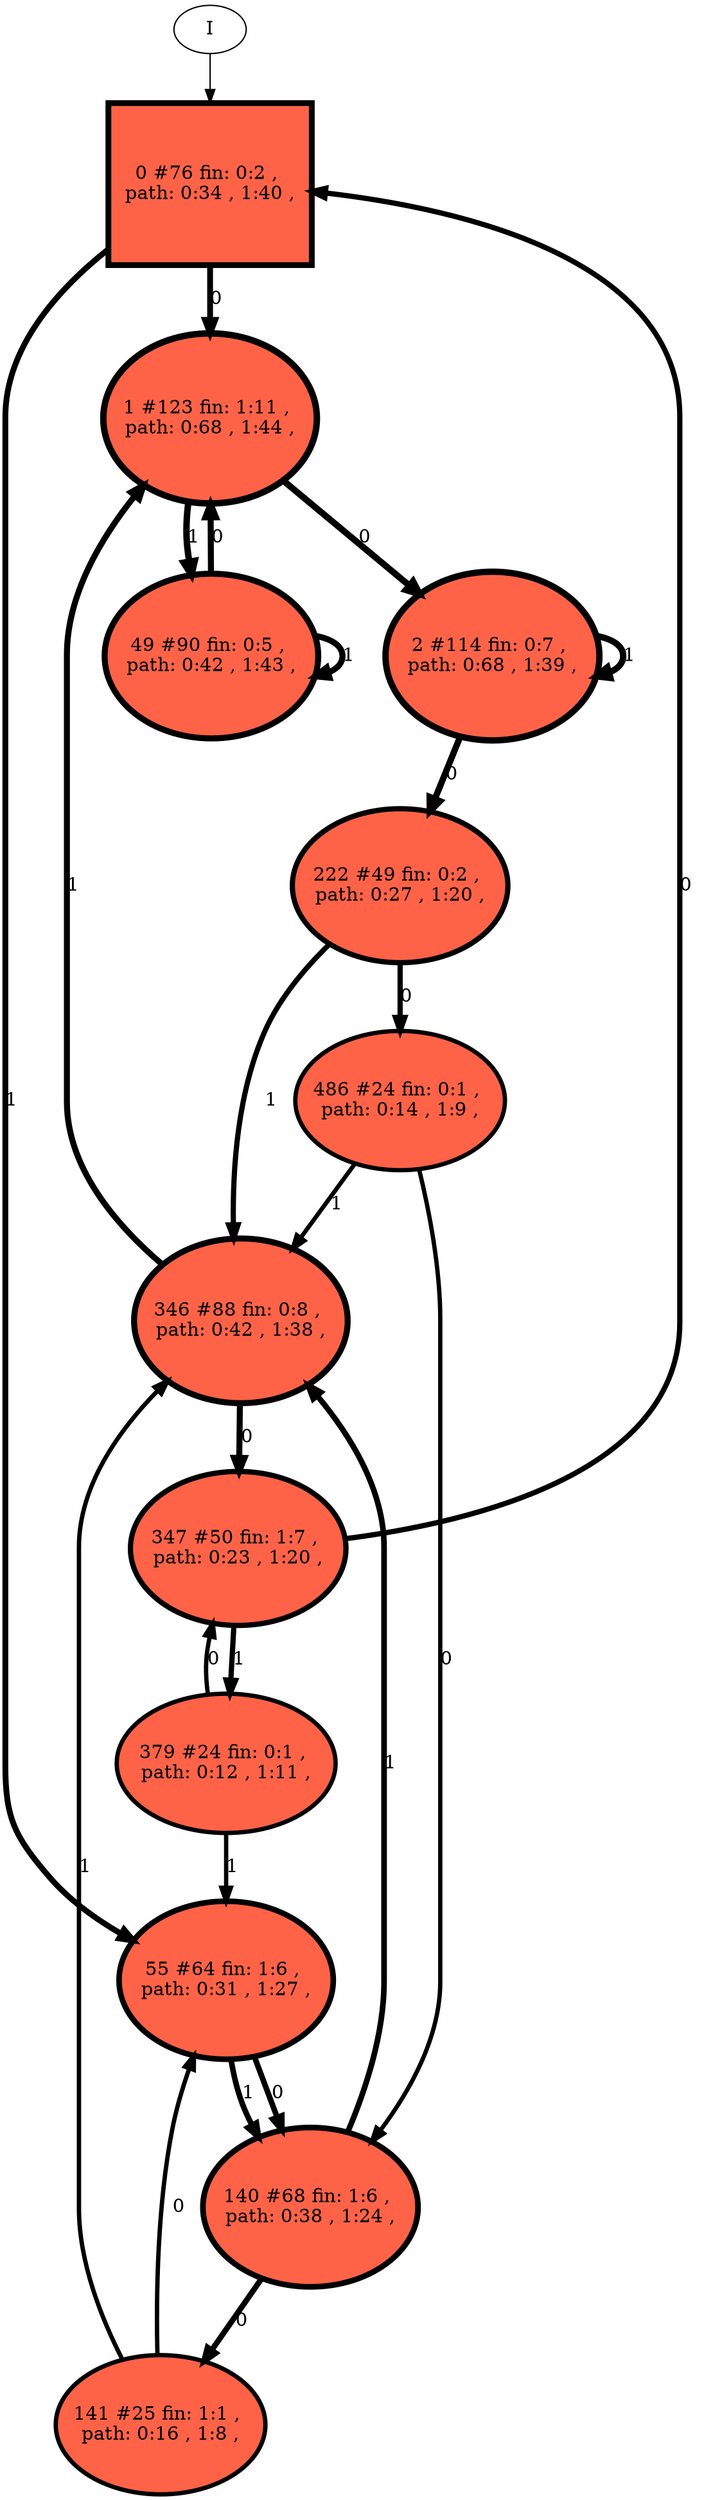 // produced with flexfringe // 
digraph DFA {
	0 [label="root" shape=box];
		I -> 0;
	0 [ label="0 #76 fin: 0:2 , 
 path: 0:34 , 1:40 , " , style=filled, fillcolor="tomato", width=1.67594, height=1.67594, penwidth=4.34381];
		0 -> 1 [label="0 " , penwidth=4.34381 ];
		0 -> 55 [label="1 " , penwidth=4.34381 ];
	1 [ label="1 #123 fin: 1:11 , 
 path: 0:68 , 1:44 , " , style=filled, fillcolor="tomato", width=1.76135, height=1.76135, penwidth=4.82028];
		1 -> 2 [label="0 " , penwidth=4.82028 ];
		1 -> 49 [label="1 " , penwidth=4.82028 ];
	55 [ label="55 #64 fin: 1:6 , 
 path: 0:31 , 1:27 , " , style=filled, fillcolor="tomato", width=1.64372, height=1.64372, penwidth=4.17439];
		55 -> 140 [label="0 " , penwidth=4.17439 ];
		55 -> 140 [label="1 " , penwidth=4.17439 ];
	2 [ label="2 #114 fin: 0:7 , 
 path: 0:68 , 1:39 , " , style=filled, fillcolor="tomato", width=1.74832, height=1.74832, penwidth=4.74493];
		2 -> 222 [label="0 " , penwidth=4.74493 ];
		2 -> 2 [label="1 " , penwidth=4.74493 ];
	49 [ label="49 #90 fin: 0:5 , 
 path: 0:42 , 1:43 , " , style=filled, fillcolor="tomato", width=1.70672, height=1.70672, penwidth=4.51086];
		49 -> 1 [label="0 " , penwidth=4.51086 ];
		49 -> 49 [label="1 " , penwidth=4.51086 ];
	140 [ label="140 #68 fin: 1:6 , 
 path: 0:38 , 1:24 , " , style=filled, fillcolor="tomato", width=1.6552, height=1.6552, penwidth=4.23411];
		140 -> 141 [label="0 " , penwidth=4.23411 ];
		140 -> 346 [label="1 " , penwidth=4.23411 ];
	222 [ label="222 #49 fin: 0:2 , 
 path: 0:27 , 1:20 , " , style=filled, fillcolor="tomato", width=1.59169, height=1.59169, penwidth=3.91202];
		222 -> 486 [label="0 " , penwidth=3.91202 ];
		222 -> 346 [label="1 " , penwidth=3.91202 ];
	141 [ label="141 #25 fin: 1:1 , 
 path: 0:16 , 1:8 , " , style=filled, fillcolor="tomato", width=1.44882, height=1.44882, penwidth=3.2581];
		141 -> 55 [label="0 " , penwidth=3.2581 ];
		141 -> 346 [label="1 " , penwidth=3.2581 ];
	346 [ label="346 #88 fin: 0:8 , 
 path: 0:42 , 1:38 , " , style=filled, fillcolor="tomato", width=1.70268, height=1.70268, penwidth=4.48864];
		346 -> 347 [label="0 " , penwidth=4.48864 ];
		346 -> 1 [label="1 " , penwidth=4.48864 ];
	347 [ label="347 #50 fin: 1:7 , 
 path: 0:23 , 1:20 , " , style=filled, fillcolor="tomato", width=1.59571, height=1.59571, penwidth=3.93183];
		347 -> 0 [label="0 " , penwidth=3.93183 ];
		347 -> 379 [label="1 " , penwidth=3.93183 ];
	486 [ label="486 #24 fin: 0:1 , 
 path: 0:14 , 1:9 , " , style=filled, fillcolor="tomato", width=1.43957, height=1.43957, penwidth=3.21888];
		486 -> 140 [label="0 " , penwidth=3.21888 ];
		486 -> 346 [label="1 " , penwidth=3.21888 ];
	379 [ label="379 #24 fin: 0:1 , 
 path: 0:12 , 1:11 , " , style=filled, fillcolor="tomato", width=1.43957, height=1.43957, penwidth=3.21888];
		379 -> 347 [label="0 " , penwidth=3.21888 ];
		379 -> 55 [label="1 " , penwidth=3.21888 ];
}
